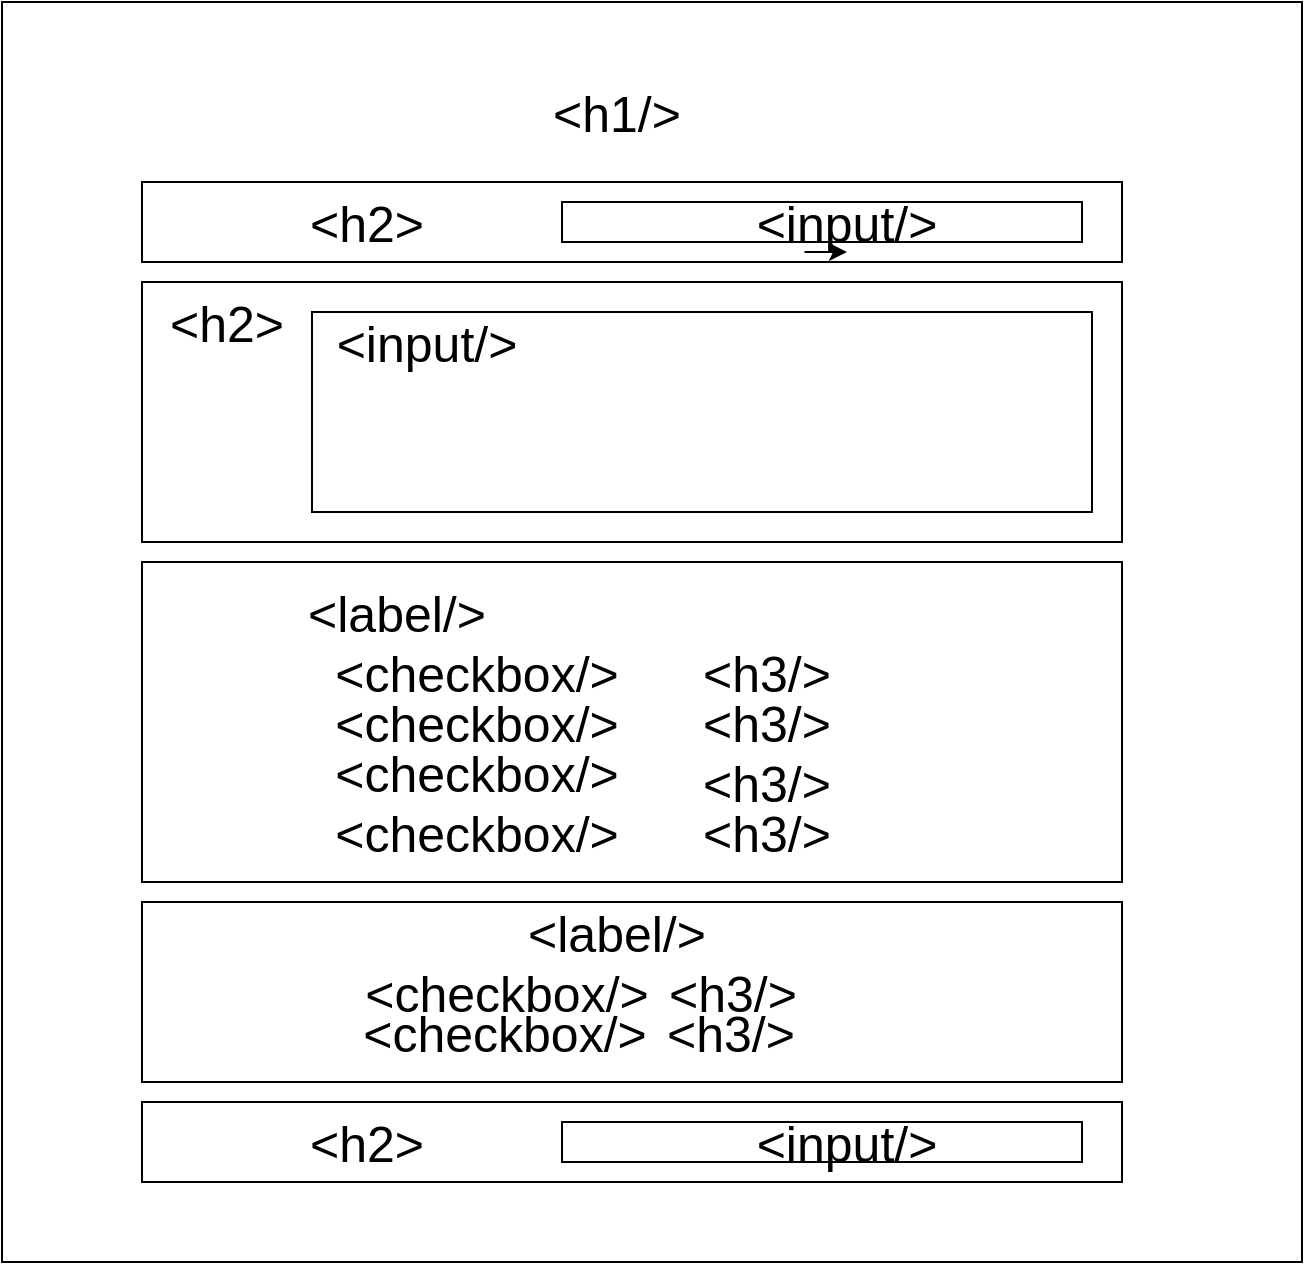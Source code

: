 <mxfile version="16.2.7" type="github">
  <diagram id="dm8cerpeOq_uR4GG1cyV" name="Page-1">
    <mxGraphModel dx="1422" dy="754" grid="1" gridSize="10" guides="1" tooltips="1" connect="1" arrows="1" fold="1" page="1" pageScale="1" pageWidth="850" pageHeight="1100" math="0" shadow="0">
      <root>
        <mxCell id="0" />
        <mxCell id="1" parent="0" />
        <mxCell id="t7YPZ5av8xRuogo3YmNZ-1" value="" style="rounded=0;whiteSpace=wrap;html=1;" vertex="1" parent="1">
          <mxGeometry x="60" y="40" width="650" height="630" as="geometry" />
        </mxCell>
        <mxCell id="t7YPZ5av8xRuogo3YmNZ-3" value="&lt;font style=&quot;font-size: 25px&quot;&gt;&amp;lt;h1/&amp;gt;&lt;/font&gt;" style="text;html=1;strokeColor=none;fillColor=none;align=center;verticalAlign=middle;whiteSpace=wrap;rounded=0;" vertex="1" parent="1">
          <mxGeometry x="325" y="80" width="85" height="30" as="geometry" />
        </mxCell>
        <mxCell id="t7YPZ5av8xRuogo3YmNZ-5" value="" style="rounded=0;whiteSpace=wrap;html=1;fontSize=25;" vertex="1" parent="1">
          <mxGeometry x="130" y="130" width="490" height="40" as="geometry" />
        </mxCell>
        <mxCell id="t7YPZ5av8xRuogo3YmNZ-6" value="&lt;span style=&quot;font-size: 25px&quot;&gt;&amp;lt;h2&amp;gt;&lt;/span&gt;" style="text;html=1;strokeColor=none;fillColor=none;align=center;verticalAlign=middle;whiteSpace=wrap;rounded=0;" vertex="1" parent="1">
          <mxGeometry x="200" y="135" width="85" height="30" as="geometry" />
        </mxCell>
        <mxCell id="t7YPZ5av8xRuogo3YmNZ-8" style="edgeStyle=orthogonalEdgeStyle;rounded=0;orthogonalLoop=1;jettySize=auto;html=1;exitX=0.25;exitY=1;exitDx=0;exitDy=0;entryX=0.5;entryY=1;entryDx=0;entryDy=0;fontSize=25;" edge="1" parent="1" source="t7YPZ5av8xRuogo3YmNZ-7" target="t7YPZ5av8xRuogo3YmNZ-7">
          <mxGeometry relative="1" as="geometry" />
        </mxCell>
        <mxCell id="t7YPZ5av8xRuogo3YmNZ-9" value="" style="rounded=0;whiteSpace=wrap;html=1;fontSize=25;" vertex="1" parent="1">
          <mxGeometry x="130" y="180" width="490" height="130" as="geometry" />
        </mxCell>
        <mxCell id="t7YPZ5av8xRuogo3YmNZ-10" value="&lt;span style=&quot;font-size: 25px&quot;&gt;&amp;lt;h2&amp;gt;&lt;/span&gt;" style="text;html=1;strokeColor=none;fillColor=none;align=center;verticalAlign=middle;whiteSpace=wrap;rounded=0;" vertex="1" parent="1">
          <mxGeometry x="130" y="185" width="85" height="30" as="geometry" />
        </mxCell>
        <mxCell id="t7YPZ5av8xRuogo3YmNZ-14" value="" style="rounded=0;whiteSpace=wrap;html=1;fontSize=25;" vertex="1" parent="1">
          <mxGeometry x="340" y="140" width="260" height="20" as="geometry" />
        </mxCell>
        <mxCell id="t7YPZ5av8xRuogo3YmNZ-7" value="&lt;span style=&quot;font-size: 25px&quot;&gt;&amp;lt;input/&amp;gt;&lt;/span&gt;" style="text;html=1;strokeColor=none;fillColor=none;align=center;verticalAlign=middle;whiteSpace=wrap;rounded=0;" vertex="1" parent="1">
          <mxGeometry x="440" y="135" width="85" height="30" as="geometry" />
        </mxCell>
        <mxCell id="t7YPZ5av8xRuogo3YmNZ-15" value="" style="rounded=0;whiteSpace=wrap;html=1;fontSize=25;" vertex="1" parent="1">
          <mxGeometry x="215" y="195" width="390" height="100" as="geometry" />
        </mxCell>
        <mxCell id="t7YPZ5av8xRuogo3YmNZ-11" value="&lt;span style=&quot;font-size: 25px&quot;&gt;&amp;lt;input/&amp;gt;&lt;/span&gt;" style="text;html=1;strokeColor=none;fillColor=none;align=center;verticalAlign=middle;whiteSpace=wrap;rounded=0;" vertex="1" parent="1">
          <mxGeometry x="230" y="195" width="85" height="30" as="geometry" />
        </mxCell>
        <mxCell id="t7YPZ5av8xRuogo3YmNZ-17" value="" style="rounded=0;whiteSpace=wrap;html=1;fontSize=25;" vertex="1" parent="1">
          <mxGeometry x="130" y="320" width="490" height="160" as="geometry" />
        </mxCell>
        <mxCell id="t7YPZ5av8xRuogo3YmNZ-19" value="&lt;span style=&quot;font-size: 25px&quot;&gt;&amp;lt;label/&amp;gt;&lt;/span&gt;" style="text;html=1;strokeColor=none;fillColor=none;align=center;verticalAlign=middle;whiteSpace=wrap;rounded=0;" vertex="1" parent="1">
          <mxGeometry x="215" y="330" width="85" height="30" as="geometry" />
        </mxCell>
        <mxCell id="t7YPZ5av8xRuogo3YmNZ-21" value="&lt;span style=&quot;font-size: 25px&quot;&gt;&amp;lt;checkbox/&amp;gt;&lt;/span&gt;" style="text;html=1;strokeColor=none;fillColor=none;align=center;verticalAlign=middle;whiteSpace=wrap;rounded=0;" vertex="1" parent="1">
          <mxGeometry x="255" y="360" width="85" height="30" as="geometry" />
        </mxCell>
        <mxCell id="t7YPZ5av8xRuogo3YmNZ-22" value="&lt;span style=&quot;font-size: 25px&quot;&gt;&amp;lt;checkbox/&amp;gt;&lt;/span&gt;" style="text;html=1;strokeColor=none;fillColor=none;align=center;verticalAlign=middle;whiteSpace=wrap;rounded=0;" vertex="1" parent="1">
          <mxGeometry x="255" y="385" width="85" height="30" as="geometry" />
        </mxCell>
        <mxCell id="t7YPZ5av8xRuogo3YmNZ-24" value="&lt;span style=&quot;font-size: 25px&quot;&gt;&amp;lt;checkbox/&amp;gt;&lt;/span&gt;" style="text;html=1;strokeColor=none;fillColor=none;align=center;verticalAlign=middle;whiteSpace=wrap;rounded=0;" vertex="1" parent="1">
          <mxGeometry x="255" y="410" width="85" height="30" as="geometry" />
        </mxCell>
        <mxCell id="t7YPZ5av8xRuogo3YmNZ-25" value="&lt;span style=&quot;font-size: 25px&quot;&gt;&amp;lt;checkbox/&amp;gt;&lt;/span&gt;" style="text;html=1;strokeColor=none;fillColor=none;align=center;verticalAlign=middle;whiteSpace=wrap;rounded=0;" vertex="1" parent="1">
          <mxGeometry x="255" y="440" width="85" height="30" as="geometry" />
        </mxCell>
        <mxCell id="t7YPZ5av8xRuogo3YmNZ-26" value="&lt;span style=&quot;font-size: 25px&quot;&gt;&amp;lt;h3/&amp;gt;&lt;/span&gt;" style="text;html=1;strokeColor=none;fillColor=none;align=center;verticalAlign=middle;whiteSpace=wrap;rounded=0;" vertex="1" parent="1">
          <mxGeometry x="400" y="360" width="85" height="30" as="geometry" />
        </mxCell>
        <mxCell id="t7YPZ5av8xRuogo3YmNZ-27" value="&lt;span style=&quot;font-size: 25px&quot;&gt;&amp;lt;h3/&amp;gt;&lt;/span&gt;" style="text;html=1;strokeColor=none;fillColor=none;align=center;verticalAlign=middle;whiteSpace=wrap;rounded=0;" vertex="1" parent="1">
          <mxGeometry x="400" y="385" width="85" height="30" as="geometry" />
        </mxCell>
        <mxCell id="t7YPZ5av8xRuogo3YmNZ-28" value="&lt;span style=&quot;font-size: 25px&quot;&gt;&amp;lt;h3/&amp;gt;&lt;/span&gt;" style="text;html=1;strokeColor=none;fillColor=none;align=center;verticalAlign=middle;whiteSpace=wrap;rounded=0;" vertex="1" parent="1">
          <mxGeometry x="400" y="440" width="85" height="30" as="geometry" />
        </mxCell>
        <mxCell id="t7YPZ5av8xRuogo3YmNZ-29" value="&lt;span style=&quot;font-size: 25px&quot;&gt;&amp;lt;h3/&amp;gt;&lt;/span&gt;" style="text;html=1;strokeColor=none;fillColor=none;align=center;verticalAlign=middle;whiteSpace=wrap;rounded=0;" vertex="1" parent="1">
          <mxGeometry x="400" y="415" width="85" height="30" as="geometry" />
        </mxCell>
        <mxCell id="t7YPZ5av8xRuogo3YmNZ-30" value="" style="rounded=0;whiteSpace=wrap;html=1;fontSize=25;" vertex="1" parent="1">
          <mxGeometry x="130" y="490" width="490" height="90" as="geometry" />
        </mxCell>
        <mxCell id="t7YPZ5av8xRuogo3YmNZ-32" value="&lt;span style=&quot;font-size: 25px&quot;&gt;&amp;lt;label/&amp;gt;&lt;/span&gt;" style="text;html=1;strokeColor=none;fillColor=none;align=center;verticalAlign=middle;whiteSpace=wrap;rounded=0;" vertex="1" parent="1">
          <mxGeometry x="325" y="490" width="85" height="30" as="geometry" />
        </mxCell>
        <mxCell id="t7YPZ5av8xRuogo3YmNZ-33" value="&lt;span style=&quot;font-size: 25px&quot;&gt;&amp;lt;checkbox/&amp;gt;&lt;/span&gt;" style="text;html=1;strokeColor=none;fillColor=none;align=center;verticalAlign=middle;whiteSpace=wrap;rounded=0;" vertex="1" parent="1">
          <mxGeometry x="270" y="520" width="85" height="30" as="geometry" />
        </mxCell>
        <mxCell id="t7YPZ5av8xRuogo3YmNZ-34" value="&lt;span style=&quot;font-size: 25px&quot;&gt;&amp;lt;h3/&amp;gt;&lt;/span&gt;" style="text;html=1;strokeColor=none;fillColor=none;align=center;verticalAlign=middle;whiteSpace=wrap;rounded=0;" vertex="1" parent="1">
          <mxGeometry x="383" y="520" width="85" height="30" as="geometry" />
        </mxCell>
        <mxCell id="t7YPZ5av8xRuogo3YmNZ-38" value="&lt;span style=&quot;font-size: 25px&quot;&gt;&amp;lt;checkbox/&amp;gt;&lt;/span&gt;" style="text;html=1;strokeColor=none;fillColor=none;align=center;verticalAlign=middle;whiteSpace=wrap;rounded=0;" vertex="1" parent="1">
          <mxGeometry x="268.5" y="540" width="85" height="30" as="geometry" />
        </mxCell>
        <mxCell id="t7YPZ5av8xRuogo3YmNZ-39" value="&lt;span style=&quot;font-size: 25px&quot;&gt;&amp;lt;h3/&amp;gt;&lt;/span&gt;" style="text;html=1;strokeColor=none;fillColor=none;align=center;verticalAlign=middle;whiteSpace=wrap;rounded=0;" vertex="1" parent="1">
          <mxGeometry x="381.5" y="540" width="85" height="30" as="geometry" />
        </mxCell>
        <mxCell id="t7YPZ5av8xRuogo3YmNZ-40" value="" style="rounded=0;whiteSpace=wrap;html=1;fontSize=25;" vertex="1" parent="1">
          <mxGeometry x="130" y="590" width="490" height="40" as="geometry" />
        </mxCell>
        <mxCell id="t7YPZ5av8xRuogo3YmNZ-41" value="&lt;span style=&quot;font-size: 25px&quot;&gt;&amp;lt;h2&amp;gt;&lt;/span&gt;" style="text;html=1;strokeColor=none;fillColor=none;align=center;verticalAlign=middle;whiteSpace=wrap;rounded=0;" vertex="1" parent="1">
          <mxGeometry x="200" y="595" width="85" height="30" as="geometry" />
        </mxCell>
        <mxCell id="t7YPZ5av8xRuogo3YmNZ-42" value="" style="rounded=0;whiteSpace=wrap;html=1;fontSize=25;" vertex="1" parent="1">
          <mxGeometry x="340" y="600" width="260" height="20" as="geometry" />
        </mxCell>
        <mxCell id="t7YPZ5av8xRuogo3YmNZ-43" value="&lt;span style=&quot;font-size: 25px&quot;&gt;&amp;lt;input/&amp;gt;&lt;/span&gt;" style="text;html=1;strokeColor=none;fillColor=none;align=center;verticalAlign=middle;whiteSpace=wrap;rounded=0;" vertex="1" parent="1">
          <mxGeometry x="440" y="595" width="85" height="30" as="geometry" />
        </mxCell>
      </root>
    </mxGraphModel>
  </diagram>
</mxfile>
